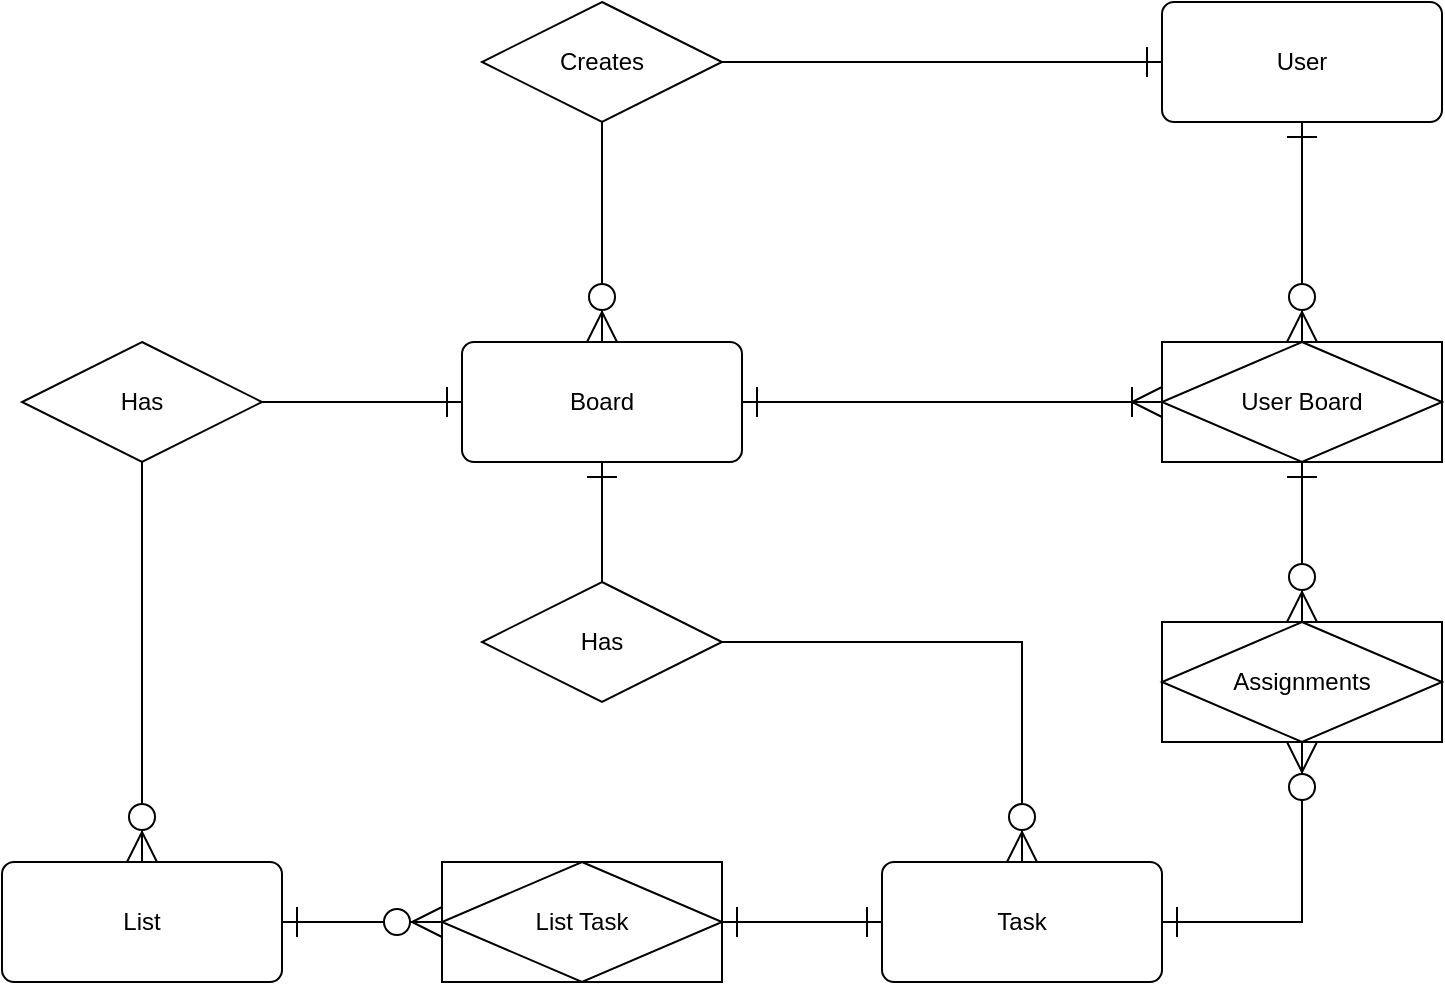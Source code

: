 <mxfile version="13.6.2" type="device"><diagram id="8PPz-EWNEDCyuC9pHn_3" name="Page-1"><mxGraphModel dx="868" dy="1682" grid="1" gridSize="10" guides="1" tooltips="1" connect="1" arrows="1" fold="1" page="1" pageScale="1" pageWidth="1920" pageHeight="1200" math="0" shadow="0"><root><mxCell id="0"/><mxCell id="1" parent="0"/><mxCell id="WvUSgz2hvoMMxvjlHthi-13" style="edgeStyle=orthogonalEdgeStyle;rounded=0;orthogonalLoop=1;jettySize=auto;html=1;entryX=0;entryY=0.5;entryDx=0;entryDy=0;endArrow=ERoneToMany;endFill=0;endSize=13;startArrow=ERone;startFill=0;sourcePerimeterSpacing=0;startSize=13;" parent="1" source="WvUSgz2hvoMMxvjlHthi-1" target="WvUSgz2hvoMMxvjlHthi-7" edge="1"><mxGeometry relative="1" as="geometry"/></mxCell><mxCell id="WvUSgz2hvoMMxvjlHthi-16" style="edgeStyle=orthogonalEdgeStyle;rounded=0;orthogonalLoop=1;jettySize=auto;html=1;startArrow=ERone;startFill=0;startSize=13;sourcePerimeterSpacing=0;endArrow=none;endFill=0;endSize=13;exitX=0;exitY=0.5;exitDx=0;exitDy=0;" parent="1" source="WvUSgz2hvoMMxvjlHthi-1" target="WvUSgz2hvoMMxvjlHthi-15" edge="1"><mxGeometry relative="1" as="geometry"/></mxCell><mxCell id="l_Jb3ouQM5lcHVyjTe2W-3" style="edgeStyle=orthogonalEdgeStyle;rounded=0;orthogonalLoop=1;jettySize=auto;html=1;entryX=0.5;entryY=0;entryDx=0;entryDy=0;startArrow=ERone;startFill=0;startSize=13;endArrow=none;endFill=0;endSize=13;" edge="1" parent="1" source="WvUSgz2hvoMMxvjlHthi-1" target="l_Jb3ouQM5lcHVyjTe2W-2"><mxGeometry relative="1" as="geometry"/></mxCell><mxCell id="WvUSgz2hvoMMxvjlHthi-1" value="Board" style="rounded=1;arcSize=10;whiteSpace=wrap;html=1;align=center;" parent="1" vertex="1"><mxGeometry x="1310" y="-880" width="140" height="60" as="geometry"/></mxCell><mxCell id="PeEDqM0ernhusVpM4U-H-2" style="edgeStyle=orthogonalEdgeStyle;rounded=0;orthogonalLoop=1;jettySize=auto;html=1;entryX=0;entryY=0.5;entryDx=0;entryDy=0;endArrow=ERzeroToMany;endFill=1;endSize=13;startArrow=ERone;startFill=0;startSize=13;" parent="1" source="WvUSgz2hvoMMxvjlHthi-2" target="PeEDqM0ernhusVpM4U-H-1" edge="1"><mxGeometry relative="1" as="geometry"/></mxCell><mxCell id="WvUSgz2hvoMMxvjlHthi-2" value="List" style="rounded=1;arcSize=10;whiteSpace=wrap;html=1;align=center;" parent="1" vertex="1"><mxGeometry x="1080" y="-620" width="140" height="60" as="geometry"/></mxCell><mxCell id="WvUSgz2hvoMMxvjlHthi-3" value="Task" style="rounded=1;arcSize=10;whiteSpace=wrap;html=1;align=center;" parent="1" vertex="1"><mxGeometry x="1520" y="-620" width="140" height="60" as="geometry"/></mxCell><mxCell id="WvUSgz2hvoMMxvjlHthi-14" style="edgeStyle=orthogonalEdgeStyle;rounded=0;orthogonalLoop=1;jettySize=auto;html=1;entryX=0.5;entryY=0;entryDx=0;entryDy=0;endArrow=ERzeroToMany;endFill=1;endSize=13;startArrow=ERone;startFill=0;startSize=13;" parent="1" source="WvUSgz2hvoMMxvjlHthi-4" target="WvUSgz2hvoMMxvjlHthi-7" edge="1"><mxGeometry relative="1" as="geometry"/></mxCell><mxCell id="WvUSgz2hvoMMxvjlHthi-22" style="edgeStyle=orthogonalEdgeStyle;rounded=0;orthogonalLoop=1;jettySize=auto;html=1;startArrow=ERone;startFill=0;startSize=13;sourcePerimeterSpacing=0;endArrow=ERzeroToMany;endFill=1;endSize=13;exitX=0.5;exitY=1;exitDx=0;exitDy=0;" parent="1" source="WvUSgz2hvoMMxvjlHthi-7" target="WvUSgz2hvoMMxvjlHthi-21" edge="1"><mxGeometry relative="1" as="geometry"/></mxCell><mxCell id="l_Jb3ouQM5lcHVyjTe2W-7" style="edgeStyle=orthogonalEdgeStyle;rounded=0;orthogonalLoop=1;jettySize=auto;html=1;startArrow=ERone;startFill=0;startSize=13;endArrow=none;endFill=0;endSize=13;" edge="1" parent="1" source="WvUSgz2hvoMMxvjlHthi-4" target="l_Jb3ouQM5lcHVyjTe2W-6"><mxGeometry relative="1" as="geometry"/></mxCell><mxCell id="WvUSgz2hvoMMxvjlHthi-4" value="User" style="rounded=1;arcSize=10;whiteSpace=wrap;html=1;align=center;" parent="1" vertex="1"><mxGeometry x="1660" y="-1050" width="140" height="60" as="geometry"/></mxCell><mxCell id="WvUSgz2hvoMMxvjlHthi-7" value="User Board" style="shape=associativeEntity;whiteSpace=wrap;html=1;align=center;" parent="1" vertex="1"><mxGeometry x="1660" y="-880" width="140" height="60" as="geometry"/></mxCell><mxCell id="WvUSgz2hvoMMxvjlHthi-17" style="edgeStyle=orthogonalEdgeStyle;rounded=0;orthogonalLoop=1;jettySize=auto;html=1;startArrow=none;startFill=0;startSize=13;sourcePerimeterSpacing=0;endArrow=ERzeroToMany;endFill=1;endSize=13;" parent="1" source="WvUSgz2hvoMMxvjlHthi-15" target="WvUSgz2hvoMMxvjlHthi-2" edge="1"><mxGeometry relative="1" as="geometry"/></mxCell><mxCell id="WvUSgz2hvoMMxvjlHthi-15" value="Has" style="shape=rhombus;perimeter=rhombusPerimeter;whiteSpace=wrap;html=1;align=center;" parent="1" vertex="1"><mxGeometry x="1090" y="-880" width="120" height="60" as="geometry"/></mxCell><mxCell id="WvUSgz2hvoMMxvjlHthi-23" style="edgeStyle=orthogonalEdgeStyle;rounded=0;orthogonalLoop=1;jettySize=auto;html=1;startArrow=ERzeroToMany;startFill=1;startSize=13;sourcePerimeterSpacing=0;endArrow=ERone;endFill=0;endSize=13;entryX=1;entryY=0.5;entryDx=0;entryDy=0;" parent="1" source="WvUSgz2hvoMMxvjlHthi-21" target="WvUSgz2hvoMMxvjlHthi-3" edge="1"><mxGeometry relative="1" as="geometry"/></mxCell><mxCell id="WvUSgz2hvoMMxvjlHthi-21" value="Assignments" style="shape=associativeEntity;whiteSpace=wrap;html=1;align=center;" parent="1" vertex="1"><mxGeometry x="1660" y="-740" width="140" height="60" as="geometry"/></mxCell><mxCell id="PeEDqM0ernhusVpM4U-H-4" style="edgeStyle=orthogonalEdgeStyle;rounded=0;orthogonalLoop=1;jettySize=auto;html=1;entryX=0;entryY=0.5;entryDx=0;entryDy=0;endArrow=ERone;endFill=0;endSize=13;startArrow=ERone;startFill=0;startSize=13;" parent="1" source="PeEDqM0ernhusVpM4U-H-1" target="WvUSgz2hvoMMxvjlHthi-3" edge="1"><mxGeometry relative="1" as="geometry"/></mxCell><mxCell id="PeEDqM0ernhusVpM4U-H-1" value="List Task" style="shape=associativeEntity;whiteSpace=wrap;html=1;align=center;" parent="1" vertex="1"><mxGeometry x="1300" y="-620" width="140" height="60" as="geometry"/></mxCell><mxCell id="l_Jb3ouQM5lcHVyjTe2W-4" style="edgeStyle=orthogonalEdgeStyle;rounded=0;orthogonalLoop=1;jettySize=auto;html=1;startArrow=none;startFill=0;startSize=13;endArrow=ERzeroToMany;endFill=1;endSize=13;" edge="1" parent="1" source="l_Jb3ouQM5lcHVyjTe2W-2" target="WvUSgz2hvoMMxvjlHthi-3"><mxGeometry relative="1" as="geometry"/></mxCell><mxCell id="l_Jb3ouQM5lcHVyjTe2W-2" value="Has" style="shape=rhombus;perimeter=rhombusPerimeter;whiteSpace=wrap;html=1;align=center;" vertex="1" parent="1"><mxGeometry x="1320" y="-760" width="120" height="60" as="geometry"/></mxCell><mxCell id="l_Jb3ouQM5lcHVyjTe2W-8" style="edgeStyle=orthogonalEdgeStyle;rounded=0;orthogonalLoop=1;jettySize=auto;html=1;entryX=0.5;entryY=0;entryDx=0;entryDy=0;startArrow=none;startFill=0;startSize=13;endArrow=ERzeroToMany;endFill=1;endSize=13;" edge="1" parent="1" source="l_Jb3ouQM5lcHVyjTe2W-6" target="WvUSgz2hvoMMxvjlHthi-1"><mxGeometry relative="1" as="geometry"/></mxCell><mxCell id="l_Jb3ouQM5lcHVyjTe2W-6" value="Creates" style="shape=rhombus;perimeter=rhombusPerimeter;whiteSpace=wrap;html=1;align=center;" vertex="1" parent="1"><mxGeometry x="1320" y="-1050" width="120" height="60" as="geometry"/></mxCell></root></mxGraphModel></diagram></mxfile>
